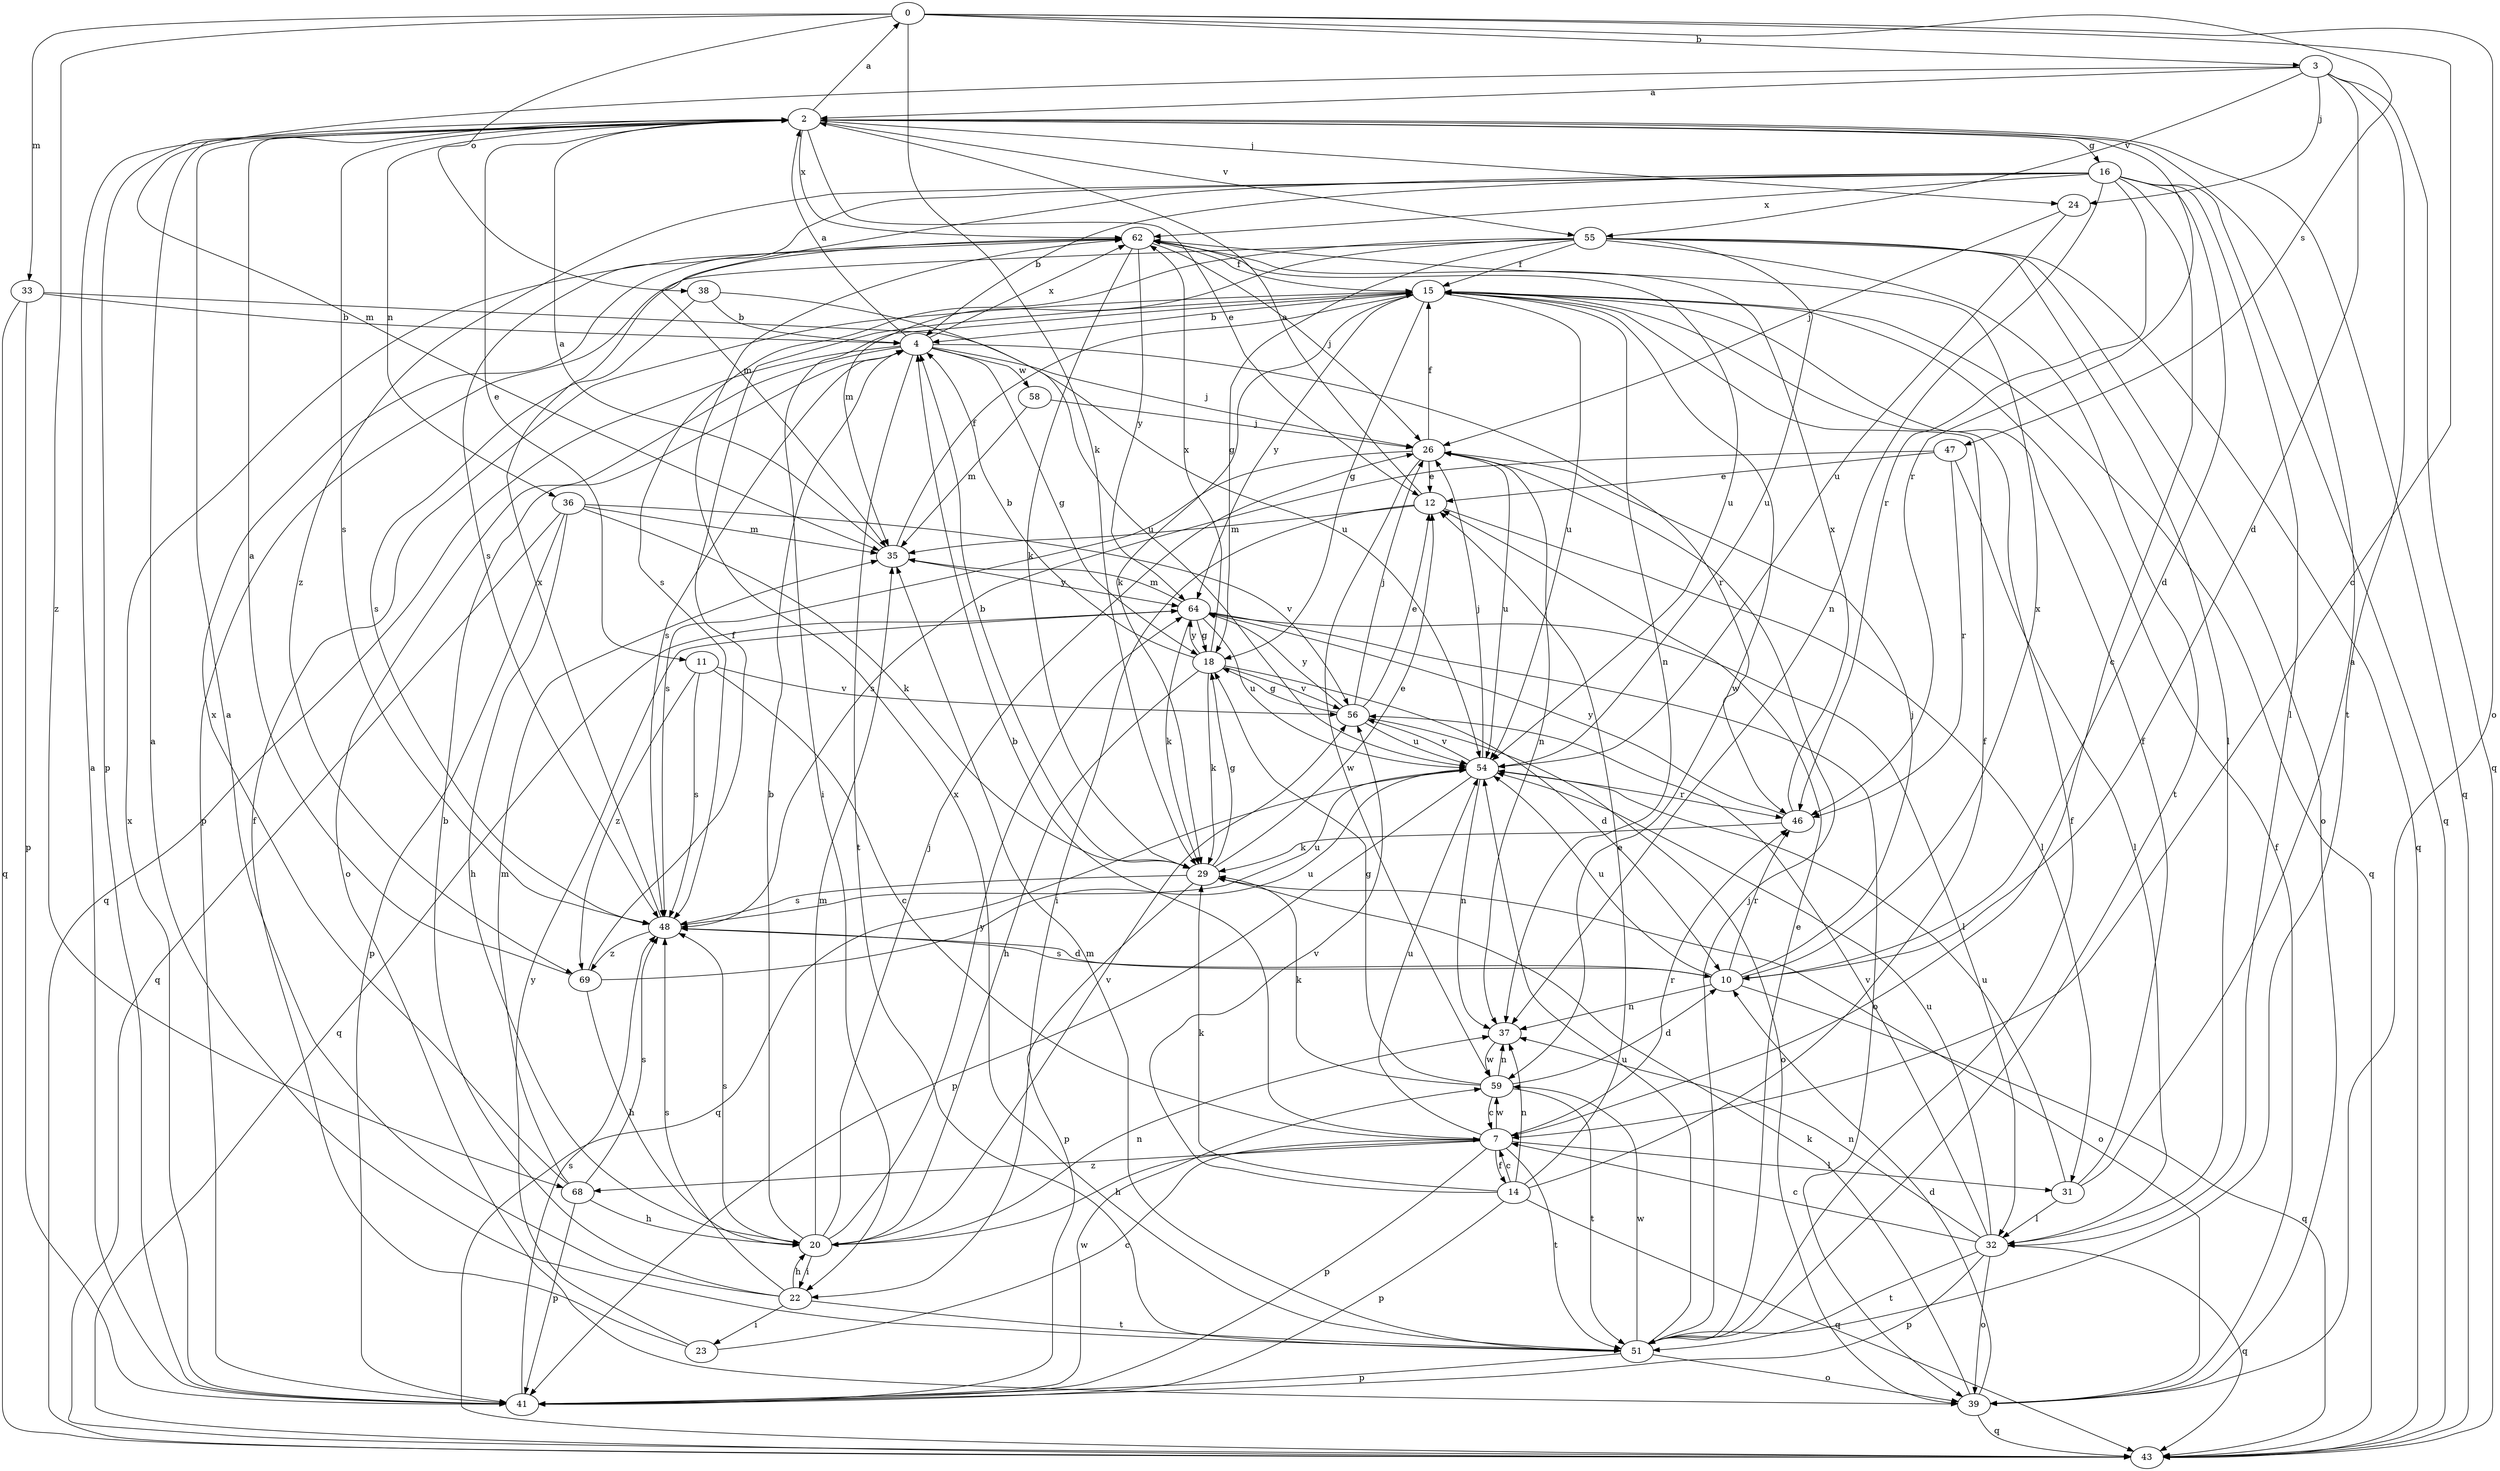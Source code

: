 strict digraph  {
0;
2;
3;
4;
7;
10;
11;
12;
14;
15;
16;
18;
20;
22;
23;
24;
26;
29;
31;
32;
33;
35;
36;
37;
38;
39;
41;
43;
46;
47;
48;
51;
54;
55;
56;
58;
59;
62;
64;
68;
69;
0 -> 3  [label=b];
0 -> 7  [label=c];
0 -> 29  [label=k];
0 -> 33  [label=m];
0 -> 38  [label=o];
0 -> 39  [label=o];
0 -> 47  [label=s];
0 -> 68  [label=z];
2 -> 0  [label=a];
2 -> 11  [label=e];
2 -> 12  [label=e];
2 -> 16  [label=g];
2 -> 24  [label=j];
2 -> 36  [label=n];
2 -> 41  [label=p];
2 -> 43  [label=q];
2 -> 46  [label=r];
2 -> 48  [label=s];
2 -> 55  [label=v];
2 -> 62  [label=x];
3 -> 2  [label=a];
3 -> 10  [label=d];
3 -> 24  [label=j];
3 -> 35  [label=m];
3 -> 43  [label=q];
3 -> 51  [label=t];
3 -> 55  [label=v];
4 -> 2  [label=a];
4 -> 18  [label=g];
4 -> 26  [label=j];
4 -> 39  [label=o];
4 -> 43  [label=q];
4 -> 46  [label=r];
4 -> 48  [label=s];
4 -> 51  [label=t];
4 -> 58  [label=w];
4 -> 62  [label=x];
7 -> 4  [label=b];
7 -> 14  [label=f];
7 -> 20  [label=h];
7 -> 31  [label=l];
7 -> 41  [label=p];
7 -> 46  [label=r];
7 -> 51  [label=t];
7 -> 54  [label=u];
7 -> 59  [label=w];
7 -> 68  [label=z];
10 -> 26  [label=j];
10 -> 37  [label=n];
10 -> 43  [label=q];
10 -> 46  [label=r];
10 -> 48  [label=s];
10 -> 54  [label=u];
10 -> 62  [label=x];
11 -> 7  [label=c];
11 -> 48  [label=s];
11 -> 56  [label=v];
11 -> 69  [label=z];
12 -> 2  [label=a];
12 -> 22  [label=i];
12 -> 31  [label=l];
12 -> 35  [label=m];
14 -> 7  [label=c];
14 -> 12  [label=e];
14 -> 15  [label=f];
14 -> 29  [label=k];
14 -> 37  [label=n];
14 -> 41  [label=p];
14 -> 43  [label=q];
14 -> 56  [label=v];
15 -> 4  [label=b];
15 -> 18  [label=g];
15 -> 22  [label=i];
15 -> 29  [label=k];
15 -> 37  [label=n];
15 -> 43  [label=q];
15 -> 54  [label=u];
15 -> 59  [label=w];
15 -> 64  [label=y];
16 -> 4  [label=b];
16 -> 7  [label=c];
16 -> 10  [label=d];
16 -> 32  [label=l];
16 -> 35  [label=m];
16 -> 37  [label=n];
16 -> 43  [label=q];
16 -> 46  [label=r];
16 -> 48  [label=s];
16 -> 62  [label=x];
16 -> 69  [label=z];
18 -> 4  [label=b];
18 -> 10  [label=d];
18 -> 20  [label=h];
18 -> 29  [label=k];
18 -> 56  [label=v];
18 -> 62  [label=x];
18 -> 64  [label=y];
20 -> 4  [label=b];
20 -> 22  [label=i];
20 -> 26  [label=j];
20 -> 35  [label=m];
20 -> 37  [label=n];
20 -> 48  [label=s];
20 -> 56  [label=v];
20 -> 64  [label=y];
22 -> 2  [label=a];
22 -> 4  [label=b];
22 -> 20  [label=h];
22 -> 23  [label=i];
22 -> 48  [label=s];
22 -> 51  [label=t];
23 -> 7  [label=c];
23 -> 15  [label=f];
23 -> 64  [label=y];
24 -> 26  [label=j];
24 -> 54  [label=u];
26 -> 12  [label=e];
26 -> 15  [label=f];
26 -> 37  [label=n];
26 -> 48  [label=s];
26 -> 54  [label=u];
26 -> 59  [label=w];
29 -> 4  [label=b];
29 -> 12  [label=e];
29 -> 18  [label=g];
29 -> 39  [label=o];
29 -> 41  [label=p];
29 -> 48  [label=s];
31 -> 2  [label=a];
31 -> 15  [label=f];
31 -> 32  [label=l];
31 -> 54  [label=u];
32 -> 7  [label=c];
32 -> 37  [label=n];
32 -> 39  [label=o];
32 -> 41  [label=p];
32 -> 43  [label=q];
32 -> 51  [label=t];
32 -> 54  [label=u];
32 -> 56  [label=v];
33 -> 4  [label=b];
33 -> 41  [label=p];
33 -> 43  [label=q];
33 -> 54  [label=u];
35 -> 2  [label=a];
35 -> 15  [label=f];
35 -> 64  [label=y];
36 -> 20  [label=h];
36 -> 29  [label=k];
36 -> 35  [label=m];
36 -> 41  [label=p];
36 -> 43  [label=q];
36 -> 56  [label=v];
37 -> 59  [label=w];
38 -> 4  [label=b];
38 -> 48  [label=s];
38 -> 54  [label=u];
39 -> 10  [label=d];
39 -> 15  [label=f];
39 -> 29  [label=k];
39 -> 43  [label=q];
41 -> 2  [label=a];
41 -> 48  [label=s];
41 -> 59  [label=w];
41 -> 62  [label=x];
46 -> 29  [label=k];
46 -> 62  [label=x];
46 -> 64  [label=y];
47 -> 12  [label=e];
47 -> 32  [label=l];
47 -> 46  [label=r];
47 -> 48  [label=s];
48 -> 10  [label=d];
48 -> 54  [label=u];
48 -> 62  [label=x];
48 -> 69  [label=z];
51 -> 2  [label=a];
51 -> 12  [label=e];
51 -> 15  [label=f];
51 -> 26  [label=j];
51 -> 35  [label=m];
51 -> 39  [label=o];
51 -> 41  [label=p];
51 -> 54  [label=u];
51 -> 59  [label=w];
51 -> 62  [label=x];
54 -> 26  [label=j];
54 -> 37  [label=n];
54 -> 41  [label=p];
54 -> 43  [label=q];
54 -> 46  [label=r];
54 -> 56  [label=v];
55 -> 15  [label=f];
55 -> 18  [label=g];
55 -> 32  [label=l];
55 -> 35  [label=m];
55 -> 39  [label=o];
55 -> 41  [label=p];
55 -> 43  [label=q];
55 -> 48  [label=s];
55 -> 51  [label=t];
55 -> 54  [label=u];
56 -> 12  [label=e];
56 -> 18  [label=g];
56 -> 26  [label=j];
56 -> 39  [label=o];
56 -> 54  [label=u];
56 -> 64  [label=y];
58 -> 26  [label=j];
58 -> 35  [label=m];
59 -> 7  [label=c];
59 -> 10  [label=d];
59 -> 18  [label=g];
59 -> 29  [label=k];
59 -> 37  [label=n];
59 -> 51  [label=t];
62 -> 15  [label=f];
62 -> 26  [label=j];
62 -> 29  [label=k];
62 -> 54  [label=u];
62 -> 64  [label=y];
64 -> 18  [label=g];
64 -> 29  [label=k];
64 -> 32  [label=l];
64 -> 35  [label=m];
64 -> 39  [label=o];
64 -> 43  [label=q];
64 -> 54  [label=u];
68 -> 20  [label=h];
68 -> 35  [label=m];
68 -> 41  [label=p];
68 -> 48  [label=s];
68 -> 62  [label=x];
69 -> 2  [label=a];
69 -> 15  [label=f];
69 -> 20  [label=h];
69 -> 54  [label=u];
}
